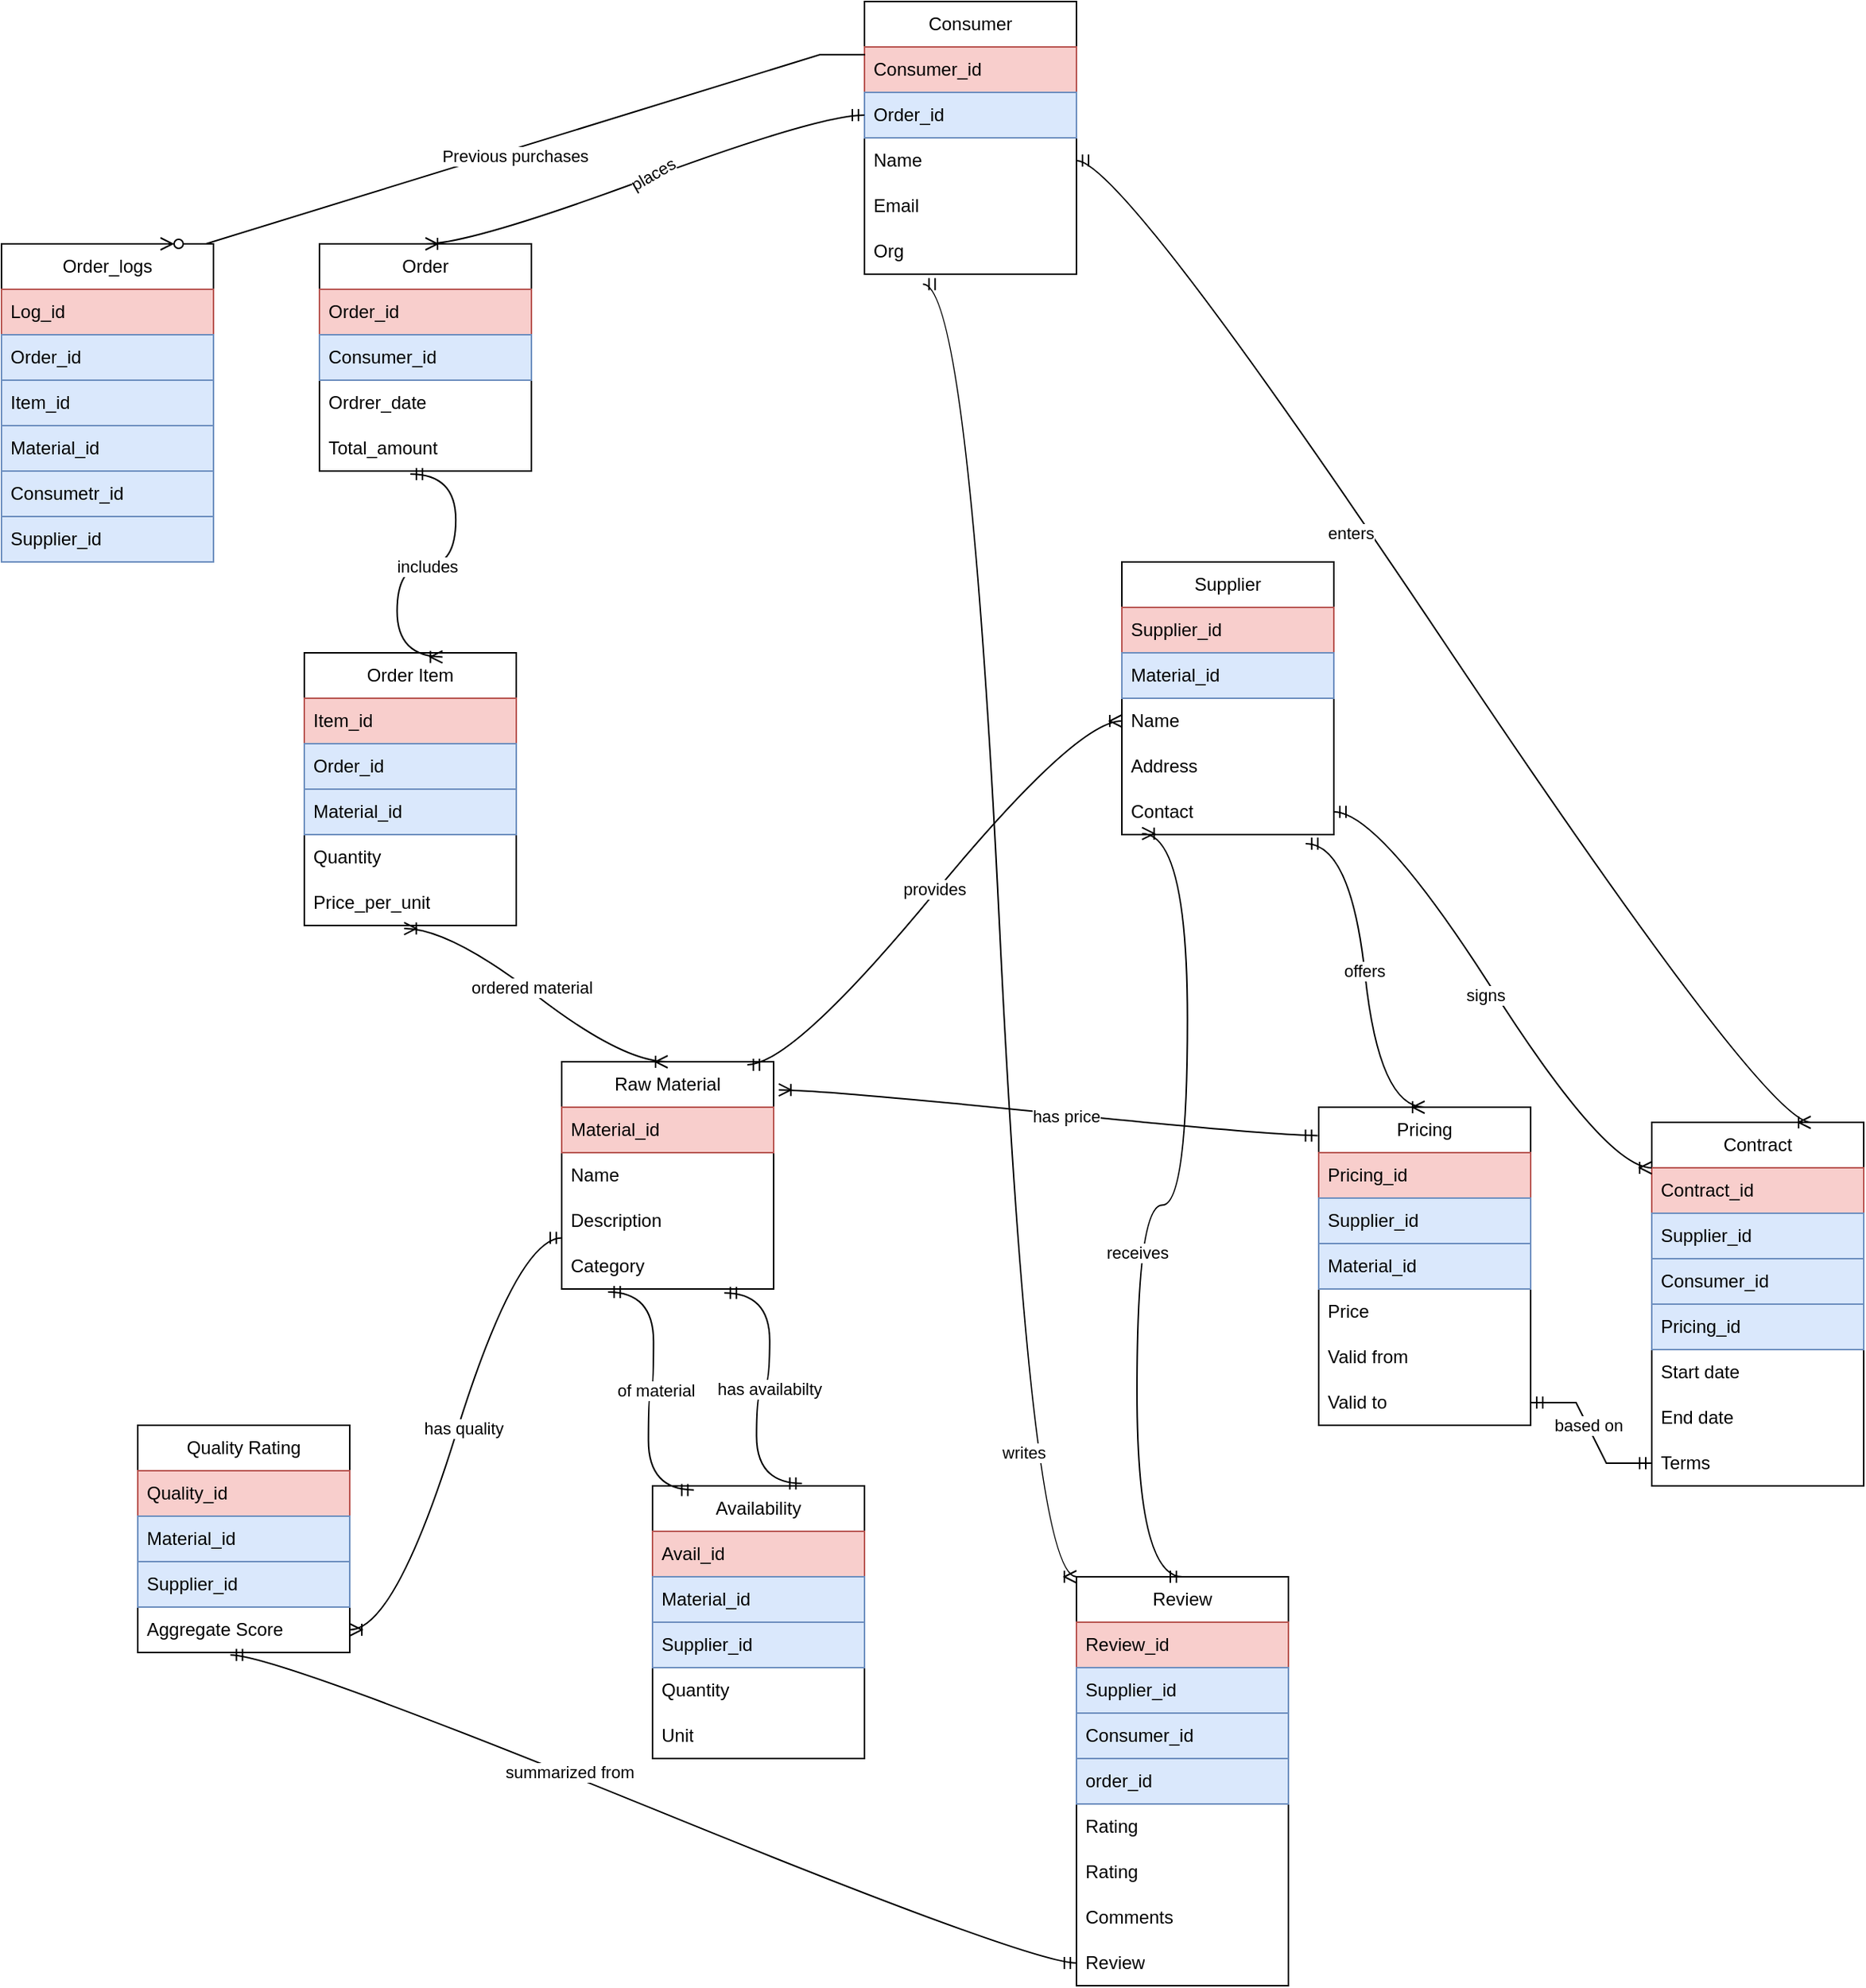 <mxfile version="28.0.4">
  <diagram name="Page-1" id="3voedzTlXzWFT6oO92my">
    <mxGraphModel dx="1048" dy="617" grid="1" gridSize="10" guides="1" tooltips="1" connect="1" arrows="1" fold="1" page="1" pageScale="1" pageWidth="850" pageHeight="1100" math="0" shadow="0">
      <root>
        <mxCell id="0" />
        <mxCell id="1" parent="0" />
        <mxCell id="VoUlzvWJck2k7zrZwwvK-1" value="Consumer" style="swimlane;fontStyle=0;childLayout=stackLayout;horizontal=1;startSize=30;horizontalStack=0;resizeParent=1;resizeParentMax=0;resizeLast=0;collapsible=1;marginBottom=0;whiteSpace=wrap;html=1;" vertex="1" parent="1">
          <mxGeometry x="860" y="60" width="140" height="180" as="geometry" />
        </mxCell>
        <mxCell id="VoUlzvWJck2k7zrZwwvK-2" value="Consumer_id" style="text;strokeColor=#b85450;fillColor=#f8cecc;align=left;verticalAlign=middle;spacingLeft=4;spacingRight=4;overflow=hidden;points=[[0,0.5],[1,0.5]];portConstraint=eastwest;rotatable=0;whiteSpace=wrap;html=1;" vertex="1" parent="VoUlzvWJck2k7zrZwwvK-1">
          <mxGeometry y="30" width="140" height="30" as="geometry" />
        </mxCell>
        <mxCell id="VoUlzvWJck2k7zrZwwvK-3" value="Order_id" style="text;strokeColor=#6c8ebf;fillColor=#dae8fc;align=left;verticalAlign=middle;spacingLeft=4;spacingRight=4;overflow=hidden;points=[[0,0.5],[1,0.5]];portConstraint=eastwest;rotatable=0;whiteSpace=wrap;html=1;" vertex="1" parent="VoUlzvWJck2k7zrZwwvK-1">
          <mxGeometry y="60" width="140" height="30" as="geometry" />
        </mxCell>
        <mxCell id="VoUlzvWJck2k7zrZwwvK-4" value="Name" style="text;strokeColor=none;fillColor=none;align=left;verticalAlign=middle;spacingLeft=4;spacingRight=4;overflow=hidden;points=[[0,0.5],[1,0.5]];portConstraint=eastwest;rotatable=0;whiteSpace=wrap;html=1;" vertex="1" parent="VoUlzvWJck2k7zrZwwvK-1">
          <mxGeometry y="90" width="140" height="30" as="geometry" />
        </mxCell>
        <mxCell id="VoUlzvWJck2k7zrZwwvK-5" value="Email" style="text;strokeColor=none;fillColor=none;align=left;verticalAlign=middle;spacingLeft=4;spacingRight=4;overflow=hidden;points=[[0,0.5],[1,0.5]];portConstraint=eastwest;rotatable=0;whiteSpace=wrap;html=1;" vertex="1" parent="VoUlzvWJck2k7zrZwwvK-1">
          <mxGeometry y="120" width="140" height="30" as="geometry" />
        </mxCell>
        <mxCell id="VoUlzvWJck2k7zrZwwvK-6" value="Org" style="text;strokeColor=none;fillColor=none;align=left;verticalAlign=middle;spacingLeft=4;spacingRight=4;overflow=hidden;points=[[0,0.5],[1,0.5]];portConstraint=eastwest;rotatable=0;whiteSpace=wrap;html=1;" vertex="1" parent="VoUlzvWJck2k7zrZwwvK-1">
          <mxGeometry y="150" width="140" height="30" as="geometry" />
        </mxCell>
        <mxCell id="VoUlzvWJck2k7zrZwwvK-7" value="Order" style="swimlane;fontStyle=0;childLayout=stackLayout;horizontal=1;startSize=30;horizontalStack=0;resizeParent=1;resizeParentMax=0;resizeLast=0;collapsible=1;marginBottom=0;whiteSpace=wrap;html=1;" vertex="1" parent="1">
          <mxGeometry x="500" y="220" width="140" height="150" as="geometry" />
        </mxCell>
        <mxCell id="VoUlzvWJck2k7zrZwwvK-8" value="Order_id" style="text;strokeColor=#b85450;fillColor=#f8cecc;align=left;verticalAlign=middle;spacingLeft=4;spacingRight=4;overflow=hidden;points=[[0,0.5],[1,0.5]];portConstraint=eastwest;rotatable=0;whiteSpace=wrap;html=1;" vertex="1" parent="VoUlzvWJck2k7zrZwwvK-7">
          <mxGeometry y="30" width="140" height="30" as="geometry" />
        </mxCell>
        <mxCell id="VoUlzvWJck2k7zrZwwvK-9" value="Consumer_id" style="text;strokeColor=#6c8ebf;fillColor=#dae8fc;align=left;verticalAlign=middle;spacingLeft=4;spacingRight=4;overflow=hidden;points=[[0,0.5],[1,0.5]];portConstraint=eastwest;rotatable=0;whiteSpace=wrap;html=1;" vertex="1" parent="VoUlzvWJck2k7zrZwwvK-7">
          <mxGeometry y="60" width="140" height="30" as="geometry" />
        </mxCell>
        <mxCell id="VoUlzvWJck2k7zrZwwvK-10" value="Ordrer_date" style="text;strokeColor=none;fillColor=none;align=left;verticalAlign=middle;spacingLeft=4;spacingRight=4;overflow=hidden;points=[[0,0.5],[1,0.5]];portConstraint=eastwest;rotatable=0;whiteSpace=wrap;html=1;" vertex="1" parent="VoUlzvWJck2k7zrZwwvK-7">
          <mxGeometry y="90" width="140" height="30" as="geometry" />
        </mxCell>
        <mxCell id="VoUlzvWJck2k7zrZwwvK-11" value="Total_amount" style="text;strokeColor=none;fillColor=none;align=left;verticalAlign=middle;spacingLeft=4;spacingRight=4;overflow=hidden;points=[[0,0.5],[1,0.5]];portConstraint=eastwest;rotatable=0;whiteSpace=wrap;html=1;" vertex="1" parent="VoUlzvWJck2k7zrZwwvK-7">
          <mxGeometry y="120" width="140" height="30" as="geometry" />
        </mxCell>
        <mxCell id="VoUlzvWJck2k7zrZwwvK-12" value="Order Item" style="swimlane;fontStyle=0;childLayout=stackLayout;horizontal=1;startSize=30;horizontalStack=0;resizeParent=1;resizeParentMax=0;resizeLast=0;collapsible=1;marginBottom=0;whiteSpace=wrap;html=1;" vertex="1" parent="1">
          <mxGeometry x="490" y="490" width="140" height="180" as="geometry" />
        </mxCell>
        <mxCell id="VoUlzvWJck2k7zrZwwvK-13" value="Item_id" style="text;strokeColor=#b85450;fillColor=#f8cecc;align=left;verticalAlign=middle;spacingLeft=4;spacingRight=4;overflow=hidden;points=[[0,0.5],[1,0.5]];portConstraint=eastwest;rotatable=0;whiteSpace=wrap;html=1;" vertex="1" parent="VoUlzvWJck2k7zrZwwvK-12">
          <mxGeometry y="30" width="140" height="30" as="geometry" />
        </mxCell>
        <mxCell id="VoUlzvWJck2k7zrZwwvK-14" value="Order_id" style="text;strokeColor=#6c8ebf;fillColor=#dae8fc;align=left;verticalAlign=middle;spacingLeft=4;spacingRight=4;overflow=hidden;points=[[0,0.5],[1,0.5]];portConstraint=eastwest;rotatable=0;whiteSpace=wrap;html=1;" vertex="1" parent="VoUlzvWJck2k7zrZwwvK-12">
          <mxGeometry y="60" width="140" height="30" as="geometry" />
        </mxCell>
        <mxCell id="VoUlzvWJck2k7zrZwwvK-15" value="Material_id" style="text;strokeColor=#6c8ebf;fillColor=#dae8fc;align=left;verticalAlign=middle;spacingLeft=4;spacingRight=4;overflow=hidden;points=[[0,0.5],[1,0.5]];portConstraint=eastwest;rotatable=0;whiteSpace=wrap;html=1;" vertex="1" parent="VoUlzvWJck2k7zrZwwvK-12">
          <mxGeometry y="90" width="140" height="30" as="geometry" />
        </mxCell>
        <mxCell id="VoUlzvWJck2k7zrZwwvK-16" value="Quantity" style="text;strokeColor=none;fillColor=none;align=left;verticalAlign=middle;spacingLeft=4;spacingRight=4;overflow=hidden;points=[[0,0.5],[1,0.5]];portConstraint=eastwest;rotatable=0;whiteSpace=wrap;html=1;" vertex="1" parent="VoUlzvWJck2k7zrZwwvK-12">
          <mxGeometry y="120" width="140" height="30" as="geometry" />
        </mxCell>
        <mxCell id="VoUlzvWJck2k7zrZwwvK-17" value="Price_per_unit" style="text;strokeColor=none;fillColor=none;align=left;verticalAlign=middle;spacingLeft=4;spacingRight=4;overflow=hidden;points=[[0,0.5],[1,0.5]];portConstraint=eastwest;rotatable=0;whiteSpace=wrap;html=1;" vertex="1" parent="VoUlzvWJck2k7zrZwwvK-12">
          <mxGeometry y="150" width="140" height="30" as="geometry" />
        </mxCell>
        <mxCell id="VoUlzvWJck2k7zrZwwvK-18" value="Raw Material" style="swimlane;fontStyle=0;childLayout=stackLayout;horizontal=1;startSize=30;horizontalStack=0;resizeParent=1;resizeParentMax=0;resizeLast=0;collapsible=1;marginBottom=0;whiteSpace=wrap;html=1;" vertex="1" parent="1">
          <mxGeometry x="660" y="760" width="140" height="150" as="geometry" />
        </mxCell>
        <mxCell id="VoUlzvWJck2k7zrZwwvK-19" value="Material_id" style="text;strokeColor=#b85450;fillColor=#f8cecc;align=left;verticalAlign=middle;spacingLeft=4;spacingRight=4;overflow=hidden;points=[[0,0.5],[1,0.5]];portConstraint=eastwest;rotatable=0;whiteSpace=wrap;html=1;" vertex="1" parent="VoUlzvWJck2k7zrZwwvK-18">
          <mxGeometry y="30" width="140" height="30" as="geometry" />
        </mxCell>
        <mxCell id="VoUlzvWJck2k7zrZwwvK-20" value="Name" style="text;strokeColor=none;fillColor=none;align=left;verticalAlign=middle;spacingLeft=4;spacingRight=4;overflow=hidden;points=[[0,0.5],[1,0.5]];portConstraint=eastwest;rotatable=0;whiteSpace=wrap;html=1;" vertex="1" parent="VoUlzvWJck2k7zrZwwvK-18">
          <mxGeometry y="60" width="140" height="30" as="geometry" />
        </mxCell>
        <mxCell id="VoUlzvWJck2k7zrZwwvK-21" value="Description" style="text;strokeColor=none;fillColor=none;align=left;verticalAlign=middle;spacingLeft=4;spacingRight=4;overflow=hidden;points=[[0,0.5],[1,0.5]];portConstraint=eastwest;rotatable=0;whiteSpace=wrap;html=1;" vertex="1" parent="VoUlzvWJck2k7zrZwwvK-18">
          <mxGeometry y="90" width="140" height="30" as="geometry" />
        </mxCell>
        <mxCell id="VoUlzvWJck2k7zrZwwvK-22" value="Category" style="text;strokeColor=none;fillColor=none;align=left;verticalAlign=middle;spacingLeft=4;spacingRight=4;overflow=hidden;points=[[0,0.5],[1,0.5]];portConstraint=eastwest;rotatable=0;whiteSpace=wrap;html=1;" vertex="1" parent="VoUlzvWJck2k7zrZwwvK-18">
          <mxGeometry y="120" width="140" height="30" as="geometry" />
        </mxCell>
        <mxCell id="VoUlzvWJck2k7zrZwwvK-23" value="Quality Rating" style="swimlane;fontStyle=0;childLayout=stackLayout;horizontal=1;startSize=30;horizontalStack=0;resizeParent=1;resizeParentMax=0;resizeLast=0;collapsible=1;marginBottom=0;whiteSpace=wrap;html=1;" vertex="1" parent="1">
          <mxGeometry x="380" y="1000" width="140" height="150" as="geometry" />
        </mxCell>
        <mxCell id="VoUlzvWJck2k7zrZwwvK-24" value="Quality_id" style="text;strokeColor=#b85450;fillColor=#f8cecc;align=left;verticalAlign=middle;spacingLeft=4;spacingRight=4;overflow=hidden;points=[[0,0.5],[1,0.5]];portConstraint=eastwest;rotatable=0;whiteSpace=wrap;html=1;" vertex="1" parent="VoUlzvWJck2k7zrZwwvK-23">
          <mxGeometry y="30" width="140" height="30" as="geometry" />
        </mxCell>
        <mxCell id="VoUlzvWJck2k7zrZwwvK-25" value="Material_id" style="text;strokeColor=#6c8ebf;fillColor=#dae8fc;align=left;verticalAlign=middle;spacingLeft=4;spacingRight=4;overflow=hidden;points=[[0,0.5],[1,0.5]];portConstraint=eastwest;rotatable=0;whiteSpace=wrap;html=1;" vertex="1" parent="VoUlzvWJck2k7zrZwwvK-23">
          <mxGeometry y="60" width="140" height="30" as="geometry" />
        </mxCell>
        <mxCell id="VoUlzvWJck2k7zrZwwvK-26" value="Supplier_id" style="text;strokeColor=#6c8ebf;fillColor=#dae8fc;align=left;verticalAlign=middle;spacingLeft=4;spacingRight=4;overflow=hidden;points=[[0,0.5],[1,0.5]];portConstraint=eastwest;rotatable=0;whiteSpace=wrap;html=1;" vertex="1" parent="VoUlzvWJck2k7zrZwwvK-23">
          <mxGeometry y="90" width="140" height="30" as="geometry" />
        </mxCell>
        <mxCell id="VoUlzvWJck2k7zrZwwvK-27" value="Aggregate Score" style="text;strokeColor=none;fillColor=none;align=left;verticalAlign=middle;spacingLeft=4;spacingRight=4;overflow=hidden;points=[[0,0.5],[1,0.5]];portConstraint=eastwest;rotatable=0;whiteSpace=wrap;html=1;" vertex="1" parent="VoUlzvWJck2k7zrZwwvK-23">
          <mxGeometry y="120" width="140" height="30" as="geometry" />
        </mxCell>
        <mxCell id="VoUlzvWJck2k7zrZwwvK-28" value="Availability" style="swimlane;fontStyle=0;childLayout=stackLayout;horizontal=1;startSize=30;horizontalStack=0;resizeParent=1;resizeParentMax=0;resizeLast=0;collapsible=1;marginBottom=0;whiteSpace=wrap;html=1;" vertex="1" parent="1">
          <mxGeometry x="720" y="1040" width="140" height="180" as="geometry" />
        </mxCell>
        <mxCell id="VoUlzvWJck2k7zrZwwvK-29" value="Avail_id" style="text;strokeColor=#b85450;fillColor=#f8cecc;align=left;verticalAlign=middle;spacingLeft=4;spacingRight=4;overflow=hidden;points=[[0,0.5],[1,0.5]];portConstraint=eastwest;rotatable=0;whiteSpace=wrap;html=1;" vertex="1" parent="VoUlzvWJck2k7zrZwwvK-28">
          <mxGeometry y="30" width="140" height="30" as="geometry" />
        </mxCell>
        <mxCell id="VoUlzvWJck2k7zrZwwvK-30" value="Material_id" style="text;strokeColor=#6c8ebf;fillColor=#dae8fc;align=left;verticalAlign=middle;spacingLeft=4;spacingRight=4;overflow=hidden;points=[[0,0.5],[1,0.5]];portConstraint=eastwest;rotatable=0;whiteSpace=wrap;html=1;" vertex="1" parent="VoUlzvWJck2k7zrZwwvK-28">
          <mxGeometry y="60" width="140" height="30" as="geometry" />
        </mxCell>
        <mxCell id="VoUlzvWJck2k7zrZwwvK-31" value="Supplier_id" style="text;strokeColor=#6c8ebf;fillColor=#dae8fc;align=left;verticalAlign=middle;spacingLeft=4;spacingRight=4;overflow=hidden;points=[[0,0.5],[1,0.5]];portConstraint=eastwest;rotatable=0;whiteSpace=wrap;html=1;" vertex="1" parent="VoUlzvWJck2k7zrZwwvK-28">
          <mxGeometry y="90" width="140" height="30" as="geometry" />
        </mxCell>
        <mxCell id="VoUlzvWJck2k7zrZwwvK-32" value="Quantity" style="text;strokeColor=none;fillColor=none;align=left;verticalAlign=middle;spacingLeft=4;spacingRight=4;overflow=hidden;points=[[0,0.5],[1,0.5]];portConstraint=eastwest;rotatable=0;whiteSpace=wrap;html=1;" vertex="1" parent="VoUlzvWJck2k7zrZwwvK-28">
          <mxGeometry y="120" width="140" height="30" as="geometry" />
        </mxCell>
        <mxCell id="VoUlzvWJck2k7zrZwwvK-33" value="Unit" style="text;strokeColor=none;fillColor=none;align=left;verticalAlign=middle;spacingLeft=4;spacingRight=4;overflow=hidden;points=[[0,0.5],[1,0.5]];portConstraint=eastwest;rotatable=0;whiteSpace=wrap;html=1;" vertex="1" parent="VoUlzvWJck2k7zrZwwvK-28">
          <mxGeometry y="150" width="140" height="30" as="geometry" />
        </mxCell>
        <mxCell id="VoUlzvWJck2k7zrZwwvK-34" value="Review" style="swimlane;fontStyle=0;childLayout=stackLayout;horizontal=1;startSize=30;horizontalStack=0;resizeParent=1;resizeParentMax=0;resizeLast=0;collapsible=1;marginBottom=0;whiteSpace=wrap;html=1;" vertex="1" parent="1">
          <mxGeometry x="1000" y="1100" width="140" height="270" as="geometry" />
        </mxCell>
        <mxCell id="VoUlzvWJck2k7zrZwwvK-35" value="Review_id" style="text;strokeColor=#b85450;fillColor=#f8cecc;align=left;verticalAlign=middle;spacingLeft=4;spacingRight=4;overflow=hidden;points=[[0,0.5],[1,0.5]];portConstraint=eastwest;rotatable=0;whiteSpace=wrap;html=1;" vertex="1" parent="VoUlzvWJck2k7zrZwwvK-34">
          <mxGeometry y="30" width="140" height="30" as="geometry" />
        </mxCell>
        <mxCell id="VoUlzvWJck2k7zrZwwvK-36" value="Supplier_id" style="text;strokeColor=#6c8ebf;fillColor=#dae8fc;align=left;verticalAlign=middle;spacingLeft=4;spacingRight=4;overflow=hidden;points=[[0,0.5],[1,0.5]];portConstraint=eastwest;rotatable=0;whiteSpace=wrap;html=1;" vertex="1" parent="VoUlzvWJck2k7zrZwwvK-34">
          <mxGeometry y="60" width="140" height="30" as="geometry" />
        </mxCell>
        <mxCell id="VoUlzvWJck2k7zrZwwvK-37" value="Consumer_id" style="text;strokeColor=#6c8ebf;fillColor=#dae8fc;align=left;verticalAlign=middle;spacingLeft=4;spacingRight=4;overflow=hidden;points=[[0,0.5],[1,0.5]];portConstraint=eastwest;rotatable=0;whiteSpace=wrap;html=1;" vertex="1" parent="VoUlzvWJck2k7zrZwwvK-34">
          <mxGeometry y="90" width="140" height="30" as="geometry" />
        </mxCell>
        <mxCell id="VoUlzvWJck2k7zrZwwvK-38" value="order_id" style="text;strokeColor=#6c8ebf;fillColor=#dae8fc;align=left;verticalAlign=middle;spacingLeft=4;spacingRight=4;overflow=hidden;points=[[0,0.5],[1,0.5]];portConstraint=eastwest;rotatable=0;whiteSpace=wrap;html=1;" vertex="1" parent="VoUlzvWJck2k7zrZwwvK-34">
          <mxGeometry y="120" width="140" height="30" as="geometry" />
        </mxCell>
        <mxCell id="VoUlzvWJck2k7zrZwwvK-39" value="Rating" style="text;strokeColor=none;fillColor=none;align=left;verticalAlign=middle;spacingLeft=4;spacingRight=4;overflow=hidden;points=[[0,0.5],[1,0.5]];portConstraint=eastwest;rotatable=0;whiteSpace=wrap;html=1;" vertex="1" parent="VoUlzvWJck2k7zrZwwvK-34">
          <mxGeometry y="150" width="140" height="30" as="geometry" />
        </mxCell>
        <mxCell id="VoUlzvWJck2k7zrZwwvK-40" value="Rating" style="text;strokeColor=none;fillColor=none;align=left;verticalAlign=middle;spacingLeft=4;spacingRight=4;overflow=hidden;points=[[0,0.5],[1,0.5]];portConstraint=eastwest;rotatable=0;whiteSpace=wrap;html=1;" vertex="1" parent="VoUlzvWJck2k7zrZwwvK-34">
          <mxGeometry y="180" width="140" height="30" as="geometry" />
        </mxCell>
        <mxCell id="VoUlzvWJck2k7zrZwwvK-41" value="Comments" style="text;strokeColor=none;fillColor=none;align=left;verticalAlign=middle;spacingLeft=4;spacingRight=4;overflow=hidden;points=[[0,0.5],[1,0.5]];portConstraint=eastwest;rotatable=0;whiteSpace=wrap;html=1;" vertex="1" parent="VoUlzvWJck2k7zrZwwvK-34">
          <mxGeometry y="210" width="140" height="30" as="geometry" />
        </mxCell>
        <mxCell id="VoUlzvWJck2k7zrZwwvK-42" value="Review" style="text;strokeColor=none;fillColor=none;align=left;verticalAlign=middle;spacingLeft=4;spacingRight=4;overflow=hidden;points=[[0,0.5],[1,0.5]];portConstraint=eastwest;rotatable=0;whiteSpace=wrap;html=1;" vertex="1" parent="VoUlzvWJck2k7zrZwwvK-34">
          <mxGeometry y="240" width="140" height="30" as="geometry" />
        </mxCell>
        <mxCell id="VoUlzvWJck2k7zrZwwvK-43" value="Supplier" style="swimlane;fontStyle=0;childLayout=stackLayout;horizontal=1;startSize=30;horizontalStack=0;resizeParent=1;resizeParentMax=0;resizeLast=0;collapsible=1;marginBottom=0;whiteSpace=wrap;html=1;" vertex="1" parent="1">
          <mxGeometry x="1030" y="430" width="140" height="180" as="geometry" />
        </mxCell>
        <mxCell id="VoUlzvWJck2k7zrZwwvK-44" value="Supplier_id" style="text;strokeColor=#b85450;fillColor=#f8cecc;align=left;verticalAlign=middle;spacingLeft=4;spacingRight=4;overflow=hidden;points=[[0,0.5],[1,0.5]];portConstraint=eastwest;rotatable=0;whiteSpace=wrap;html=1;" vertex="1" parent="VoUlzvWJck2k7zrZwwvK-43">
          <mxGeometry y="30" width="140" height="30" as="geometry" />
        </mxCell>
        <mxCell id="VoUlzvWJck2k7zrZwwvK-45" value="Material_id" style="text;strokeColor=#6c8ebf;fillColor=#dae8fc;align=left;verticalAlign=middle;spacingLeft=4;spacingRight=4;overflow=hidden;points=[[0,0.5],[1,0.5]];portConstraint=eastwest;rotatable=0;whiteSpace=wrap;html=1;" vertex="1" parent="VoUlzvWJck2k7zrZwwvK-43">
          <mxGeometry y="60" width="140" height="30" as="geometry" />
        </mxCell>
        <mxCell id="VoUlzvWJck2k7zrZwwvK-46" value="Name" style="text;strokeColor=none;fillColor=none;align=left;verticalAlign=middle;spacingLeft=4;spacingRight=4;overflow=hidden;points=[[0,0.5],[1,0.5]];portConstraint=eastwest;rotatable=0;whiteSpace=wrap;html=1;" vertex="1" parent="VoUlzvWJck2k7zrZwwvK-43">
          <mxGeometry y="90" width="140" height="30" as="geometry" />
        </mxCell>
        <mxCell id="VoUlzvWJck2k7zrZwwvK-47" value="Address" style="text;strokeColor=none;fillColor=none;align=left;verticalAlign=middle;spacingLeft=4;spacingRight=4;overflow=hidden;points=[[0,0.5],[1,0.5]];portConstraint=eastwest;rotatable=0;whiteSpace=wrap;html=1;" vertex="1" parent="VoUlzvWJck2k7zrZwwvK-43">
          <mxGeometry y="120" width="140" height="30" as="geometry" />
        </mxCell>
        <mxCell id="VoUlzvWJck2k7zrZwwvK-48" value="Contact" style="text;strokeColor=none;fillColor=none;align=left;verticalAlign=middle;spacingLeft=4;spacingRight=4;overflow=hidden;points=[[0,0.5],[1,0.5]];portConstraint=eastwest;rotatable=0;whiteSpace=wrap;html=1;" vertex="1" parent="VoUlzvWJck2k7zrZwwvK-43">
          <mxGeometry y="150" width="140" height="30" as="geometry" />
        </mxCell>
        <mxCell id="VoUlzvWJck2k7zrZwwvK-49" value="Pricing" style="swimlane;fontStyle=0;childLayout=stackLayout;horizontal=1;startSize=30;horizontalStack=0;resizeParent=1;resizeParentMax=0;resizeLast=0;collapsible=1;marginBottom=0;whiteSpace=wrap;html=1;" vertex="1" parent="1">
          <mxGeometry x="1160" y="790" width="140" height="210" as="geometry" />
        </mxCell>
        <mxCell id="VoUlzvWJck2k7zrZwwvK-50" value="Pricing_id" style="text;strokeColor=#b85450;fillColor=#f8cecc;align=left;verticalAlign=middle;spacingLeft=4;spacingRight=4;overflow=hidden;points=[[0,0.5],[1,0.5]];portConstraint=eastwest;rotatable=0;whiteSpace=wrap;html=1;" vertex="1" parent="VoUlzvWJck2k7zrZwwvK-49">
          <mxGeometry y="30" width="140" height="30" as="geometry" />
        </mxCell>
        <mxCell id="VoUlzvWJck2k7zrZwwvK-51" value="Supplier_id" style="text;strokeColor=#6c8ebf;fillColor=#dae8fc;align=left;verticalAlign=middle;spacingLeft=4;spacingRight=4;overflow=hidden;points=[[0,0.5],[1,0.5]];portConstraint=eastwest;rotatable=0;whiteSpace=wrap;html=1;" vertex="1" parent="VoUlzvWJck2k7zrZwwvK-49">
          <mxGeometry y="60" width="140" height="30" as="geometry" />
        </mxCell>
        <mxCell id="VoUlzvWJck2k7zrZwwvK-52" value="Material_id" style="text;strokeColor=#6c8ebf;fillColor=#dae8fc;align=left;verticalAlign=middle;spacingLeft=4;spacingRight=4;overflow=hidden;points=[[0,0.5],[1,0.5]];portConstraint=eastwest;rotatable=0;whiteSpace=wrap;html=1;" vertex="1" parent="VoUlzvWJck2k7zrZwwvK-49">
          <mxGeometry y="90" width="140" height="30" as="geometry" />
        </mxCell>
        <mxCell id="VoUlzvWJck2k7zrZwwvK-53" value="Price" style="text;strokeColor=none;fillColor=none;align=left;verticalAlign=middle;spacingLeft=4;spacingRight=4;overflow=hidden;points=[[0,0.5],[1,0.5]];portConstraint=eastwest;rotatable=0;whiteSpace=wrap;html=1;" vertex="1" parent="VoUlzvWJck2k7zrZwwvK-49">
          <mxGeometry y="120" width="140" height="30" as="geometry" />
        </mxCell>
        <mxCell id="VoUlzvWJck2k7zrZwwvK-54" value="Valid from" style="text;strokeColor=none;fillColor=none;align=left;verticalAlign=middle;spacingLeft=4;spacingRight=4;overflow=hidden;points=[[0,0.5],[1,0.5]];portConstraint=eastwest;rotatable=0;whiteSpace=wrap;html=1;" vertex="1" parent="VoUlzvWJck2k7zrZwwvK-49">
          <mxGeometry y="150" width="140" height="30" as="geometry" />
        </mxCell>
        <mxCell id="VoUlzvWJck2k7zrZwwvK-55" value="Valid to" style="text;strokeColor=none;fillColor=none;align=left;verticalAlign=middle;spacingLeft=4;spacingRight=4;overflow=hidden;points=[[0,0.5],[1,0.5]];portConstraint=eastwest;rotatable=0;whiteSpace=wrap;html=1;" vertex="1" parent="VoUlzvWJck2k7zrZwwvK-49">
          <mxGeometry y="180" width="140" height="30" as="geometry" />
        </mxCell>
        <mxCell id="VoUlzvWJck2k7zrZwwvK-56" value="Contract" style="swimlane;fontStyle=0;childLayout=stackLayout;horizontal=1;startSize=30;horizontalStack=0;resizeParent=1;resizeParentMax=0;resizeLast=0;collapsible=1;marginBottom=0;whiteSpace=wrap;html=1;" vertex="1" parent="1">
          <mxGeometry x="1380" y="800" width="140" height="240" as="geometry" />
        </mxCell>
        <mxCell id="VoUlzvWJck2k7zrZwwvK-57" value="Contract_id" style="text;strokeColor=#b85450;fillColor=#f8cecc;align=left;verticalAlign=middle;spacingLeft=4;spacingRight=4;overflow=hidden;points=[[0,0.5],[1,0.5]];portConstraint=eastwest;rotatable=0;whiteSpace=wrap;html=1;" vertex="1" parent="VoUlzvWJck2k7zrZwwvK-56">
          <mxGeometry y="30" width="140" height="30" as="geometry" />
        </mxCell>
        <mxCell id="VoUlzvWJck2k7zrZwwvK-58" value="Supplier_id" style="text;strokeColor=#6c8ebf;fillColor=#dae8fc;align=left;verticalAlign=middle;spacingLeft=4;spacingRight=4;overflow=hidden;points=[[0,0.5],[1,0.5]];portConstraint=eastwest;rotatable=0;whiteSpace=wrap;html=1;" vertex="1" parent="VoUlzvWJck2k7zrZwwvK-56">
          <mxGeometry y="60" width="140" height="30" as="geometry" />
        </mxCell>
        <mxCell id="VoUlzvWJck2k7zrZwwvK-59" value="Consumer_id" style="text;strokeColor=#6c8ebf;fillColor=#dae8fc;align=left;verticalAlign=middle;spacingLeft=4;spacingRight=4;overflow=hidden;points=[[0,0.5],[1,0.5]];portConstraint=eastwest;rotatable=0;whiteSpace=wrap;html=1;" vertex="1" parent="VoUlzvWJck2k7zrZwwvK-56">
          <mxGeometry y="90" width="140" height="30" as="geometry" />
        </mxCell>
        <mxCell id="VoUlzvWJck2k7zrZwwvK-60" value="Pricing_id" style="text;strokeColor=#6c8ebf;fillColor=#dae8fc;align=left;verticalAlign=middle;spacingLeft=4;spacingRight=4;overflow=hidden;points=[[0,0.5],[1,0.5]];portConstraint=eastwest;rotatable=0;whiteSpace=wrap;html=1;" vertex="1" parent="VoUlzvWJck2k7zrZwwvK-56">
          <mxGeometry y="120" width="140" height="30" as="geometry" />
        </mxCell>
        <mxCell id="VoUlzvWJck2k7zrZwwvK-61" value="Start date" style="text;strokeColor=none;fillColor=none;align=left;verticalAlign=middle;spacingLeft=4;spacingRight=4;overflow=hidden;points=[[0,0.5],[1,0.5]];portConstraint=eastwest;rotatable=0;whiteSpace=wrap;html=1;" vertex="1" parent="VoUlzvWJck2k7zrZwwvK-56">
          <mxGeometry y="150" width="140" height="30" as="geometry" />
        </mxCell>
        <mxCell id="VoUlzvWJck2k7zrZwwvK-62" value="End date" style="text;strokeColor=none;fillColor=none;align=left;verticalAlign=middle;spacingLeft=4;spacingRight=4;overflow=hidden;points=[[0,0.5],[1,0.5]];portConstraint=eastwest;rotatable=0;whiteSpace=wrap;html=1;" vertex="1" parent="VoUlzvWJck2k7zrZwwvK-56">
          <mxGeometry y="180" width="140" height="30" as="geometry" />
        </mxCell>
        <mxCell id="VoUlzvWJck2k7zrZwwvK-63" value="Terms" style="text;strokeColor=none;fillColor=none;align=left;verticalAlign=middle;spacingLeft=4;spacingRight=4;overflow=hidden;points=[[0,0.5],[1,0.5]];portConstraint=eastwest;rotatable=0;whiteSpace=wrap;html=1;" vertex="1" parent="VoUlzvWJck2k7zrZwwvK-56">
          <mxGeometry y="210" width="140" height="30" as="geometry" />
        </mxCell>
        <mxCell id="VoUlzvWJck2k7zrZwwvK-64" value="" style="endArrow=ERoneToMany;html=1;rounded=0;exitX=0.429;exitY=1.067;exitDx=0;exitDy=0;exitPerimeter=0;entryX=0.652;entryY=0.015;entryDx=0;entryDy=0;entryPerimeter=0;curved=1;edgeStyle=entityRelationEdgeStyle;fontSize=12;startArrow=ERmandOne;" edge="1" parent="1" source="VoUlzvWJck2k7zrZwwvK-11" target="VoUlzvWJck2k7zrZwwvK-12">
          <mxGeometry relative="1" as="geometry">
            <mxPoint x="790" y="340" as="sourcePoint" />
            <mxPoint x="834" y="370" as="targetPoint" />
            <Array as="points">
              <mxPoint x="800" y="350" />
            </Array>
          </mxGeometry>
        </mxCell>
        <mxCell id="VoUlzvWJck2k7zrZwwvK-65" value="includes" style="edgeLabel;resizable=0;html=1;;align=center;verticalAlign=middle;" connectable="0" vertex="1" parent="VoUlzvWJck2k7zrZwwvK-64">
          <mxGeometry relative="1" as="geometry" />
        </mxCell>
        <mxCell id="VoUlzvWJck2k7zrZwwvK-66" value="" style="endArrow=ERoneToMany;html=1;rounded=0;curved=1;edgeStyle=entityRelationEdgeStyle;fontSize=12;startArrow=ERmandOne;entryX=1;entryY=0.5;entryDx=0;entryDy=0;exitX=0.003;exitY=-0.126;exitDx=0;exitDy=0;exitPerimeter=0;" edge="1" parent="1" source="VoUlzvWJck2k7zrZwwvK-22" target="VoUlzvWJck2k7zrZwwvK-27">
          <mxGeometry relative="1" as="geometry">
            <mxPoint x="840" y="655.333" as="sourcePoint" />
            <mxPoint x="630" y="750" as="targetPoint" />
            <Array as="points">
              <mxPoint x="780" y="695" />
            </Array>
          </mxGeometry>
        </mxCell>
        <mxCell id="VoUlzvWJck2k7zrZwwvK-67" value="has quality" style="edgeLabel;html=1;align=center;verticalAlign=middle;resizable=0;points=[];" vertex="1" connectable="0" parent="VoUlzvWJck2k7zrZwwvK-66">
          <mxGeometry x="-0.049" relative="1" as="geometry">
            <mxPoint x="2" y="4" as="offset" />
          </mxGeometry>
        </mxCell>
        <mxCell id="VoUlzvWJck2k7zrZwwvK-68" value="" style="endArrow=ERmandOne;html=1;rounded=0;entryX=0;entryY=0.5;entryDx=0;entryDy=0;startArrow=ERmandOne;curved=1;edgeStyle=entityRelationEdgeStyle;fontSize=12;exitX=0.437;exitY=1.056;exitDx=0;exitDy=0;exitPerimeter=0;" edge="1" parent="1" source="VoUlzvWJck2k7zrZwwvK-27" target="VoUlzvWJck2k7zrZwwvK-42">
          <mxGeometry width="50" height="50" relative="1" as="geometry">
            <mxPoint x="700" y="880" as="sourcePoint" />
            <mxPoint x="1020" y="900" as="targetPoint" />
            <Array as="points">
              <mxPoint x="710" y="990" />
              <mxPoint x="820" y="1060" />
              <mxPoint x="780" y="1060" />
              <mxPoint x="790" y="1040" />
              <mxPoint x="800" y="1040" />
              <mxPoint x="780" y="1060" />
            </Array>
          </mxGeometry>
        </mxCell>
        <mxCell id="VoUlzvWJck2k7zrZwwvK-69" value="summarized from" style="edgeLabel;html=1;align=center;verticalAlign=middle;resizable=0;points=[];" vertex="1" connectable="0" parent="VoUlzvWJck2k7zrZwwvK-68">
          <mxGeometry x="-0.205" y="2" relative="1" as="geometry">
            <mxPoint as="offset" />
          </mxGeometry>
        </mxCell>
        <mxCell id="VoUlzvWJck2k7zrZwwvK-70" value="" style="endArrow=ERmandOne;html=1;rounded=0;entryX=0.219;entryY=1.067;entryDx=0;entryDy=0;entryPerimeter=0;exitX=0.195;exitY=0.015;exitDx=0;exitDy=0;exitPerimeter=0;startArrow=ERmandOne;curved=1;edgeStyle=entityRelationEdgeStyle;fontSize=12;" edge="1" parent="1" source="VoUlzvWJck2k7zrZwwvK-28" target="VoUlzvWJck2k7zrZwwvK-22">
          <mxGeometry width="50" height="50" relative="1" as="geometry">
            <mxPoint x="880" y="840" as="sourcePoint" />
            <mxPoint x="930" y="790" as="targetPoint" />
            <Array as="points">
              <mxPoint x="870" y="810" />
            </Array>
          </mxGeometry>
        </mxCell>
        <mxCell id="VoUlzvWJck2k7zrZwwvK-71" value="of material" style="edgeLabel;html=1;align=center;verticalAlign=middle;resizable=0;points=[];" vertex="1" connectable="0" parent="VoUlzvWJck2k7zrZwwvK-70">
          <mxGeometry x="0.025" y="-1" relative="1" as="geometry">
            <mxPoint as="offset" />
          </mxGeometry>
        </mxCell>
        <mxCell id="VoUlzvWJck2k7zrZwwvK-72" value="" style="endArrow=ERmandOne;html=1;rounded=0;entryX=0.767;entryY=1.089;entryDx=0;entryDy=0;entryPerimeter=0;exitX=0.705;exitY=-0.009;exitDx=0;exitDy=0;exitPerimeter=0;startArrow=ERmandOne;curved=1;edgeStyle=entityRelationEdgeStyle;fontSize=12;" edge="1" parent="1" source="VoUlzvWJck2k7zrZwwvK-28" target="VoUlzvWJck2k7zrZwwvK-22">
          <mxGeometry width="50" height="50" relative="1" as="geometry">
            <mxPoint x="940" y="840" as="sourcePoint" />
            <mxPoint x="990" y="790" as="targetPoint" />
            <Array as="points">
              <mxPoint x="967" y="810" />
            </Array>
          </mxGeometry>
        </mxCell>
        <mxCell id="VoUlzvWJck2k7zrZwwvK-73" value="has availabilty" style="edgeLabel;html=1;align=center;verticalAlign=middle;resizable=0;points=[];" vertex="1" connectable="0" parent="VoUlzvWJck2k7zrZwwvK-72">
          <mxGeometry x="0.032" relative="1" as="geometry">
            <mxPoint as="offset" />
          </mxGeometry>
        </mxCell>
        <mxCell id="VoUlzvWJck2k7zrZwwvK-74" value="" style="endArrow=ERoneToMany;html=1;rounded=0;entryX=0.471;entryY=1.067;entryDx=0;entryDy=0;entryPerimeter=0;exitX=0.5;exitY=0;exitDx=0;exitDy=0;curved=1;edgeStyle=entityRelationEdgeStyle;fontSize=12;startArrow=ERoneToMany;" edge="1" parent="1" source="VoUlzvWJck2k7zrZwwvK-18" target="VoUlzvWJck2k7zrZwwvK-17">
          <mxGeometry width="50" height="50" relative="1" as="geometry">
            <mxPoint x="830" y="630" as="sourcePoint" />
            <mxPoint x="880" y="580" as="targetPoint" />
            <Array as="points">
              <mxPoint x="850" y="600" />
              <mxPoint x="810" y="610" />
              <mxPoint x="820" y="590" />
            </Array>
          </mxGeometry>
        </mxCell>
        <mxCell id="VoUlzvWJck2k7zrZwwvK-75" value="ordered material" style="edgeLabel;html=1;align=center;verticalAlign=middle;resizable=0;points=[];" vertex="1" connectable="0" parent="VoUlzvWJck2k7zrZwwvK-74">
          <mxGeometry x="0.055" y="-2" relative="1" as="geometry">
            <mxPoint as="offset" />
          </mxGeometry>
        </mxCell>
        <mxCell id="VoUlzvWJck2k7zrZwwvK-76" value="" style="endArrow=ERoneToMany;html=1;rounded=0;exitX=0.876;exitY=0.013;exitDx=0;exitDy=0;entryX=0;entryY=0.5;entryDx=0;entryDy=0;edgeStyle=entityRelationEdgeStyle;fontSize=12;startArrow=ERmandOne;exitPerimeter=0;curved=1;" edge="1" parent="1" source="VoUlzvWJck2k7zrZwwvK-18" target="VoUlzvWJck2k7zrZwwvK-46">
          <mxGeometry relative="1" as="geometry">
            <mxPoint x="940" y="420" as="sourcePoint" />
            <mxPoint x="1040" y="420" as="targetPoint" />
          </mxGeometry>
        </mxCell>
        <mxCell id="VoUlzvWJck2k7zrZwwvK-77" value="provides" style="edgeLabel;html=1;align=center;verticalAlign=middle;resizable=0;points=[];" vertex="1" connectable="0" parent="VoUlzvWJck2k7zrZwwvK-76">
          <mxGeometry x="0.009" y="2" relative="1" as="geometry">
            <mxPoint as="offset" />
          </mxGeometry>
        </mxCell>
        <mxCell id="VoUlzvWJck2k7zrZwwvK-78" value="" style="endArrow=ERoneToMany;html=1;rounded=0;exitX=0.5;exitY=0;exitDx=0;exitDy=0;curved=1;entryX=0.095;entryY=0.978;entryDx=0;entryDy=0;entryPerimeter=0;edgeStyle=entityRelationEdgeStyle;fontSize=12;startArrow=ERmandOne;" edge="1" parent="1" source="VoUlzvWJck2k7zrZwwvK-34" target="VoUlzvWJck2k7zrZwwvK-48">
          <mxGeometry width="50" height="50" relative="1" as="geometry">
            <mxPoint x="1060" y="490" as="sourcePoint" />
            <mxPoint x="1091" y="390" as="targetPoint" />
            <Array as="points">
              <mxPoint x="1000" y="570" />
              <mxPoint x="1020" y="520" />
              <mxPoint x="1040" y="760" />
            </Array>
          </mxGeometry>
        </mxCell>
        <mxCell id="VoUlzvWJck2k7zrZwwvK-79" value="receives" style="edgeLabel;html=1;align=center;verticalAlign=middle;resizable=0;points=[];" vertex="1" connectable="0" parent="VoUlzvWJck2k7zrZwwvK-78">
          <mxGeometry x="-0.162" relative="1" as="geometry">
            <mxPoint as="offset" />
          </mxGeometry>
        </mxCell>
        <mxCell id="VoUlzvWJck2k7zrZwwvK-80" value="" style="endArrow=ERoneToMany;html=1;rounded=0;entryX=1.024;entryY=0.124;entryDx=0;entryDy=0;entryPerimeter=0;exitX=-0.005;exitY=0.089;exitDx=0;exitDy=0;exitPerimeter=0;curved=1;edgeStyle=entityRelationEdgeStyle;fontSize=12;startArrow=ERmandOne;" edge="1" parent="1" source="VoUlzvWJck2k7zrZwwvK-49" target="VoUlzvWJck2k7zrZwwvK-18">
          <mxGeometry width="50" height="50" relative="1" as="geometry">
            <mxPoint x="990" y="610" as="sourcePoint" />
            <mxPoint x="1040" y="560" as="targetPoint" />
            <Array as="points">
              <mxPoint x="1040" y="639" />
            </Array>
          </mxGeometry>
        </mxCell>
        <mxCell id="VoUlzvWJck2k7zrZwwvK-81" value="has price" style="edgeLabel;html=1;align=center;verticalAlign=middle;resizable=0;points=[];rotation=0;" vertex="1" connectable="0" parent="VoUlzvWJck2k7zrZwwvK-80">
          <mxGeometry x="-0.168" relative="1" as="geometry">
            <mxPoint x="-19" y="-1" as="offset" />
          </mxGeometry>
        </mxCell>
        <mxCell id="VoUlzvWJck2k7zrZwwvK-82" value="" style="endArrow=ERoneToMany;html=1;rounded=0;entryX=0.5;entryY=0;entryDx=0;entryDy=0;curved=1;edgeStyle=entityRelationEdgeStyle;fontSize=12;startArrow=ERmandOne;exitX=0;exitY=0.5;exitDx=0;exitDy=0;" edge="1" parent="1" source="VoUlzvWJck2k7zrZwwvK-3" target="VoUlzvWJck2k7zrZwwvK-7">
          <mxGeometry relative="1" as="geometry">
            <mxPoint x="960" y="80" as="sourcePoint" />
            <mxPoint x="960" y="60" as="targetPoint" />
            <Array as="points">
              <mxPoint x="890" y="110" />
              <mxPoint x="870" y="100" />
              <mxPoint x="620" y="210" />
              <mxPoint x="690" y="230" />
            </Array>
          </mxGeometry>
        </mxCell>
        <mxCell id="VoUlzvWJck2k7zrZwwvK-83" value="places" style="edgeLabel;html=1;align=center;verticalAlign=middle;resizable=0;points=[];rotation=-30;" vertex="1" connectable="0" parent="VoUlzvWJck2k7zrZwwvK-82">
          <mxGeometry x="-0.098" y="5" relative="1" as="geometry">
            <mxPoint x="-11" y="-3" as="offset" />
          </mxGeometry>
        </mxCell>
        <mxCell id="VoUlzvWJck2k7zrZwwvK-84" value="" style="endArrow=ERoneToMany;html=1;rounded=0;entryX=0;entryY=0;entryDx=0;entryDy=0;exitX=0.276;exitY=1.222;exitDx=0;exitDy=0;curved=1;edgeStyle=entityRelationEdgeStyle;fontSize=12;startArrow=ERmandOne;exitPerimeter=0;" edge="1" parent="1" source="VoUlzvWJck2k7zrZwwvK-6" target="VoUlzvWJck2k7zrZwwvK-34">
          <mxGeometry width="50" height="50" relative="1" as="geometry">
            <mxPoint x="1040" y="680" as="sourcePoint" />
            <mxPoint x="1030" y="360" as="targetPoint" />
            <Array as="points">
              <mxPoint x="1090" y="520" />
            </Array>
          </mxGeometry>
        </mxCell>
        <mxCell id="VoUlzvWJck2k7zrZwwvK-85" value="writes" style="edgeLabel;html=1;align=center;verticalAlign=middle;resizable=0;points=[];" vertex="1" connectable="0" parent="VoUlzvWJck2k7zrZwwvK-84">
          <mxGeometry x="0.754" y="-1" relative="1" as="geometry">
            <mxPoint as="offset" />
          </mxGeometry>
        </mxCell>
        <mxCell id="VoUlzvWJck2k7zrZwwvK-86" value="" style="endArrow=ERoneToMany;html=1;rounded=0;entryX=0.75;entryY=0;entryDx=0;entryDy=0;curved=1;edgeStyle=entityRelationEdgeStyle;fontSize=12;startArrow=ERmandOne;exitX=1;exitY=0.5;exitDx=0;exitDy=0;" edge="1" parent="1" source="VoUlzvWJck2k7zrZwwvK-4" target="VoUlzvWJck2k7zrZwwvK-56">
          <mxGeometry width="50" height="50" relative="1" as="geometry">
            <mxPoint x="1370" y="120" as="sourcePoint" />
            <mxPoint x="1120" y="100" as="targetPoint" />
            <Array as="points">
              <mxPoint x="1310" y="260" />
              <mxPoint x="1355" y="370" />
              <mxPoint x="1350" y="350" />
            </Array>
          </mxGeometry>
        </mxCell>
        <mxCell id="VoUlzvWJck2k7zrZwwvK-87" value="enters" style="edgeLabel;html=1;align=center;verticalAlign=middle;resizable=0;points=[];" vertex="1" connectable="0" parent="VoUlzvWJck2k7zrZwwvK-86">
          <mxGeometry x="-0.588" y="5" relative="1" as="geometry">
            <mxPoint x="69" y="132" as="offset" />
          </mxGeometry>
        </mxCell>
        <mxCell id="VoUlzvWJck2k7zrZwwvK-88" value="" style="endArrow=ERoneToMany;html=1;rounded=0;entryX=0;entryY=0;entryDx=0;entryDy=0;curved=1;exitX=1;exitY=0.5;exitDx=0;exitDy=0;edgeStyle=entityRelationEdgeStyle;fontSize=12;startArrow=ERmandOne;entryPerimeter=0;" edge="1" parent="1" source="VoUlzvWJck2k7zrZwwvK-48" target="VoUlzvWJck2k7zrZwwvK-57">
          <mxGeometry width="50" height="50" relative="1" as="geometry">
            <mxPoint x="1280" y="845" as="sourcePoint" />
            <mxPoint x="1200" y="330" as="targetPoint" />
            <Array as="points">
              <mxPoint x="1360" y="555" />
            </Array>
          </mxGeometry>
        </mxCell>
        <mxCell id="VoUlzvWJck2k7zrZwwvK-89" value="signs" style="edgeLabel;html=1;align=center;verticalAlign=middle;resizable=0;points=[];" vertex="1" connectable="0" parent="VoUlzvWJck2k7zrZwwvK-88">
          <mxGeometry x="-0.062" y="-2" relative="1" as="geometry">
            <mxPoint x="2" y="11" as="offset" />
          </mxGeometry>
        </mxCell>
        <mxCell id="VoUlzvWJck2k7zrZwwvK-90" value="" style="endArrow=ERoneToMany;html=1;rounded=0;entryX=0.5;entryY=0;entryDx=0;entryDy=0;exitX=0.867;exitY=1.2;exitDx=0;exitDy=0;edgeStyle=entityRelationEdgeStyle;fontSize=12;startArrow=ERmandOne;exitPerimeter=0;curved=1;" edge="1" parent="1" source="VoUlzvWJck2k7zrZwwvK-48" target="VoUlzvWJck2k7zrZwwvK-49">
          <mxGeometry width="50" height="50" relative="1" as="geometry">
            <mxPoint x="1100" y="520" as="sourcePoint" />
            <mxPoint x="1150" y="470" as="targetPoint" />
          </mxGeometry>
        </mxCell>
        <mxCell id="VoUlzvWJck2k7zrZwwvK-91" value="offers" style="edgeLabel;html=1;align=center;verticalAlign=middle;resizable=0;points=[];" vertex="1" connectable="0" parent="VoUlzvWJck2k7zrZwwvK-90">
          <mxGeometry x="-0.029" y="-1" relative="1" as="geometry">
            <mxPoint as="offset" />
          </mxGeometry>
        </mxCell>
        <mxCell id="VoUlzvWJck2k7zrZwwvK-92" value="" style="edgeStyle=entityRelationEdgeStyle;fontSize=12;html=1;endArrow=ERmandOne;startArrow=ERmandOne;rounded=0;exitX=0;exitY=0.5;exitDx=0;exitDy=0;" edge="1" parent="1" source="VoUlzvWJck2k7zrZwwvK-63" target="VoUlzvWJck2k7zrZwwvK-55">
          <mxGeometry width="100" height="100" relative="1" as="geometry">
            <mxPoint x="1280" y="1190" as="sourcePoint" />
            <mxPoint x="1380" y="1090" as="targetPoint" />
          </mxGeometry>
        </mxCell>
        <mxCell id="VoUlzvWJck2k7zrZwwvK-93" value="based on" style="edgeLabel;html=1;align=center;verticalAlign=middle;resizable=0;points=[];" vertex="1" connectable="0" parent="VoUlzvWJck2k7zrZwwvK-92">
          <mxGeometry x="0.122" relative="1" as="geometry">
            <mxPoint as="offset" />
          </mxGeometry>
        </mxCell>
        <mxCell id="VoUlzvWJck2k7zrZwwvK-94" value="Order_logs" style="swimlane;fontStyle=0;childLayout=stackLayout;horizontal=1;startSize=30;horizontalStack=0;resizeParent=1;resizeParentMax=0;resizeLast=0;collapsible=1;marginBottom=0;whiteSpace=wrap;html=1;" vertex="1" parent="1">
          <mxGeometry x="290" y="220" width="140" height="210" as="geometry" />
        </mxCell>
        <mxCell id="VoUlzvWJck2k7zrZwwvK-95" value="Log_id" style="text;strokeColor=#b85450;fillColor=#f8cecc;align=left;verticalAlign=middle;spacingLeft=4;spacingRight=4;overflow=hidden;points=[[0,0.5],[1,0.5]];portConstraint=eastwest;rotatable=0;whiteSpace=wrap;html=1;" vertex="1" parent="VoUlzvWJck2k7zrZwwvK-94">
          <mxGeometry y="30" width="140" height="30" as="geometry" />
        </mxCell>
        <mxCell id="VoUlzvWJck2k7zrZwwvK-96" value="Order_id" style="text;strokeColor=#6c8ebf;fillColor=#dae8fc;align=left;verticalAlign=middle;spacingLeft=4;spacingRight=4;overflow=hidden;points=[[0,0.5],[1,0.5]];portConstraint=eastwest;rotatable=0;whiteSpace=wrap;html=1;" vertex="1" parent="VoUlzvWJck2k7zrZwwvK-94">
          <mxGeometry y="60" width="140" height="30" as="geometry" />
        </mxCell>
        <mxCell id="VoUlzvWJck2k7zrZwwvK-97" value="Item_id" style="text;strokeColor=#6c8ebf;fillColor=#dae8fc;align=left;verticalAlign=middle;spacingLeft=4;spacingRight=4;overflow=hidden;points=[[0,0.5],[1,0.5]];portConstraint=eastwest;rotatable=0;whiteSpace=wrap;html=1;" vertex="1" parent="VoUlzvWJck2k7zrZwwvK-94">
          <mxGeometry y="90" width="140" height="30" as="geometry" />
        </mxCell>
        <mxCell id="VoUlzvWJck2k7zrZwwvK-98" value="Material_id" style="text;strokeColor=#6c8ebf;fillColor=#dae8fc;align=left;verticalAlign=middle;spacingLeft=4;spacingRight=4;overflow=hidden;points=[[0,0.5],[1,0.5]];portConstraint=eastwest;rotatable=0;whiteSpace=wrap;html=1;" vertex="1" parent="VoUlzvWJck2k7zrZwwvK-94">
          <mxGeometry y="120" width="140" height="30" as="geometry" />
        </mxCell>
        <mxCell id="VoUlzvWJck2k7zrZwwvK-99" value="Consumetr_id" style="text;strokeColor=#6c8ebf;fillColor=#dae8fc;align=left;verticalAlign=middle;spacingLeft=4;spacingRight=4;overflow=hidden;points=[[0,0.5],[1,0.5]];portConstraint=eastwest;rotatable=0;whiteSpace=wrap;html=1;" vertex="1" parent="VoUlzvWJck2k7zrZwwvK-94">
          <mxGeometry y="150" width="140" height="30" as="geometry" />
        </mxCell>
        <mxCell id="VoUlzvWJck2k7zrZwwvK-100" value="Supplier_id" style="text;strokeColor=#6c8ebf;fillColor=#dae8fc;align=left;verticalAlign=middle;spacingLeft=4;spacingRight=4;overflow=hidden;points=[[0,0.5],[1,0.5]];portConstraint=eastwest;rotatable=0;whiteSpace=wrap;html=1;" vertex="1" parent="VoUlzvWJck2k7zrZwwvK-94">
          <mxGeometry y="180" width="140" height="30" as="geometry" />
        </mxCell>
        <mxCell id="VoUlzvWJck2k7zrZwwvK-101" value="" style="edgeStyle=entityRelationEdgeStyle;fontSize=12;html=1;endArrow=ERzeroToMany;endFill=1;rounded=0;exitX=0.003;exitY=0.171;exitDx=0;exitDy=0;exitPerimeter=0;entryX=0.75;entryY=0;entryDx=0;entryDy=0;" edge="1" parent="1" source="VoUlzvWJck2k7zrZwwvK-2" target="VoUlzvWJck2k7zrZwwvK-94">
          <mxGeometry width="100" height="100" relative="1" as="geometry">
            <mxPoint x="570" y="200" as="sourcePoint" />
            <mxPoint x="440" y="200" as="targetPoint" />
            <Array as="points">
              <mxPoint x="620" y="100" />
              <mxPoint x="600" y="120" />
              <mxPoint x="410" y="220" />
              <mxPoint x="620" y="110" />
              <mxPoint x="630" y="100" />
              <mxPoint x="380" y="220" />
            </Array>
          </mxGeometry>
        </mxCell>
        <mxCell id="VoUlzvWJck2k7zrZwwvK-102" value="Previous purchases" style="edgeLabel;html=1;align=center;verticalAlign=middle;resizable=0;points=[];" connectable="0" vertex="1" parent="VoUlzvWJck2k7zrZwwvK-101">
          <mxGeometry x="-0.001" y="4" relative="1" as="geometry">
            <mxPoint as="offset" />
          </mxGeometry>
        </mxCell>
      </root>
    </mxGraphModel>
  </diagram>
</mxfile>
